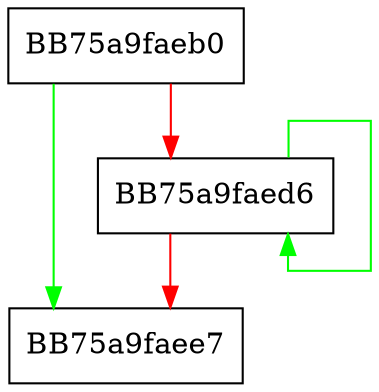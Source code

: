 digraph _Rep {
  node [shape="box"];
  graph [splines=ortho];
  BB75a9faeb0 -> BB75a9faee7 [color="green"];
  BB75a9faeb0 -> BB75a9faed6 [color="red"];
  BB75a9faed6 -> BB75a9faed6 [color="green"];
  BB75a9faed6 -> BB75a9faee7 [color="red"];
}